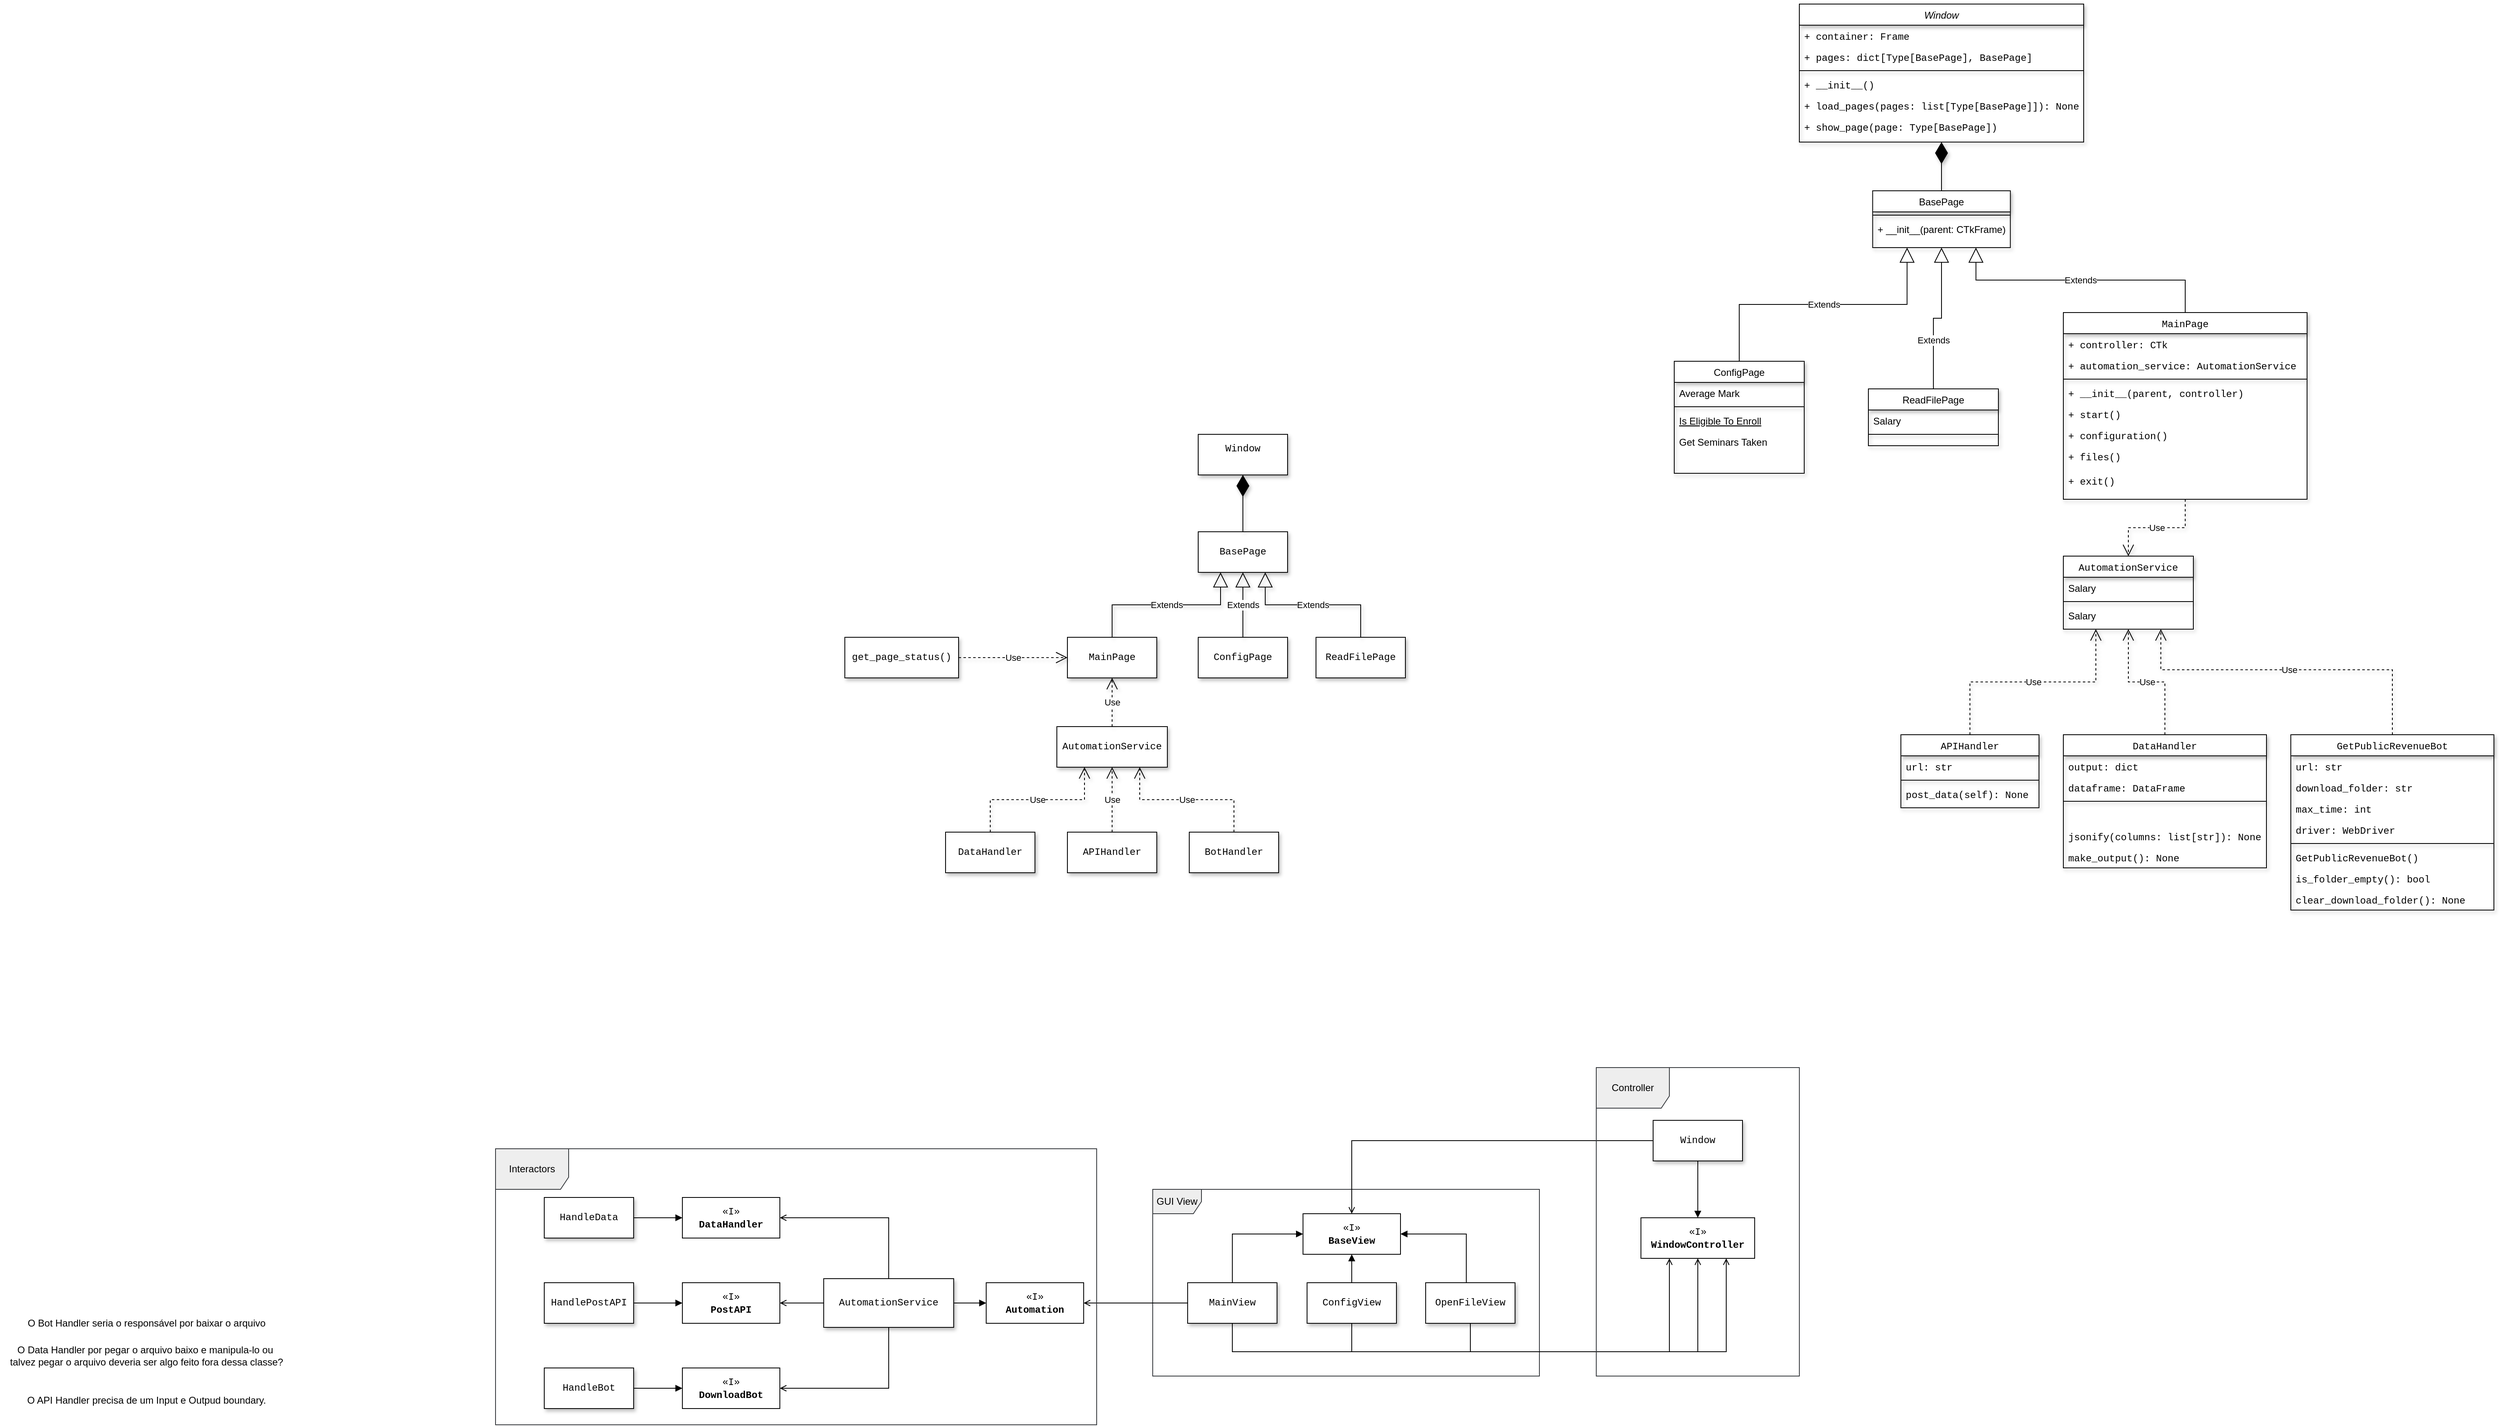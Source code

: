 <mxfile version="24.7.16">
  <diagram id="C5RBs43oDa-KdzZeNtuy" name="Page-1">
    <mxGraphModel dx="4844" dy="1710" grid="1" gridSize="10" guides="1" tooltips="1" connect="1" arrows="1" fold="1" page="1" pageScale="1" pageWidth="827" pageHeight="1169" math="0" shadow="0">
      <root>
        <mxCell id="WIyWlLk6GJQsqaUBKTNV-0" />
        <mxCell id="WIyWlLk6GJQsqaUBKTNV-1" parent="WIyWlLk6GJQsqaUBKTNV-0" />
        <mxCell id="zkfFHV4jXpPFQw0GAbJ--0" value="Window" style="swimlane;fontStyle=2;align=center;verticalAlign=top;childLayout=stackLayout;horizontal=1;startSize=26;horizontalStack=0;resizeParent=1;resizeLast=0;collapsible=1;marginBottom=0;rounded=0;shadow=1;strokeWidth=1;" parent="WIyWlLk6GJQsqaUBKTNV-1" vertex="1">
          <mxGeometry x="1235" y="410" width="350" height="170" as="geometry">
            <mxRectangle x="230" y="140" width="160" height="26" as="alternateBounds" />
          </mxGeometry>
        </mxCell>
        <mxCell id="zkfFHV4jXpPFQw0GAbJ--1" value="+ container: Frame" style="text;align=left;verticalAlign=top;spacingLeft=4;spacingRight=4;overflow=hidden;rotatable=0;points=[[0,0.5],[1,0.5]];portConstraint=eastwest;fontFamily=Courier New;shadow=1;" parent="zkfFHV4jXpPFQw0GAbJ--0" vertex="1">
          <mxGeometry y="26" width="350" height="26" as="geometry" />
        </mxCell>
        <mxCell id="g-zU0oQT_0GEfk-_0RB5-38" value="+ pages: dict[Type[BasePage], BasePage]" style="text;align=left;verticalAlign=top;spacingLeft=4;spacingRight=4;overflow=hidden;rotatable=0;points=[[0,0.5],[1,0.5]];portConstraint=eastwest;fontFamily=Courier New;shadow=1;" parent="zkfFHV4jXpPFQw0GAbJ--0" vertex="1">
          <mxGeometry y="52" width="350" height="26" as="geometry" />
        </mxCell>
        <mxCell id="zkfFHV4jXpPFQw0GAbJ--4" value="" style="line;html=1;strokeWidth=1;align=left;verticalAlign=middle;spacingTop=-1;spacingLeft=3;spacingRight=3;rotatable=0;labelPosition=right;points=[];portConstraint=eastwest;shadow=1;" parent="zkfFHV4jXpPFQw0GAbJ--0" vertex="1">
          <mxGeometry y="78" width="350" height="8" as="geometry" />
        </mxCell>
        <mxCell id="zkfFHV4jXpPFQw0GAbJ--5" value="+ __init__()" style="text;align=left;verticalAlign=top;spacingLeft=4;spacingRight=4;overflow=hidden;rotatable=0;points=[[0,0.5],[1,0.5]];portConstraint=eastwest;fontFamily=Courier New;shadow=1;" parent="zkfFHV4jXpPFQw0GAbJ--0" vertex="1">
          <mxGeometry y="86" width="350" height="26" as="geometry" />
        </mxCell>
        <mxCell id="QHscMvE9-RnjpSWjxgZC-1" value="+ load_pages(pages: list[Type[BasePage]]): None" style="text;align=left;verticalAlign=top;spacingLeft=4;spacingRight=4;overflow=hidden;rotatable=0;points=[[0,0.5],[1,0.5]];portConstraint=eastwest;fontFamily=Courier New;shadow=1;" parent="zkfFHV4jXpPFQw0GAbJ--0" vertex="1">
          <mxGeometry y="112" width="350" height="26" as="geometry" />
        </mxCell>
        <mxCell id="QHscMvE9-RnjpSWjxgZC-0" value="+ show_page(page: Type[BasePage])" style="text;align=left;verticalAlign=top;spacingLeft=4;spacingRight=4;overflow=hidden;rotatable=0;points=[[0,0.5],[1,0.5]];portConstraint=eastwest;fontFamily=Courier New;shadow=1;" parent="zkfFHV4jXpPFQw0GAbJ--0" vertex="1">
          <mxGeometry y="138" width="350" height="26" as="geometry" />
        </mxCell>
        <mxCell id="zkfFHV4jXpPFQw0GAbJ--6" value="ConfigPage" style="swimlane;fontStyle=0;align=center;verticalAlign=top;childLayout=stackLayout;horizontal=1;startSize=26;horizontalStack=0;resizeParent=1;resizeLast=0;collapsible=1;marginBottom=0;rounded=0;shadow=1;strokeWidth=1;" parent="WIyWlLk6GJQsqaUBKTNV-1" vertex="1">
          <mxGeometry x="1081" y="850" width="160" height="138" as="geometry">
            <mxRectangle x="130" y="380" width="160" height="26" as="alternateBounds" />
          </mxGeometry>
        </mxCell>
        <mxCell id="zkfFHV4jXpPFQw0GAbJ--8" value="Average Mark" style="text;align=left;verticalAlign=top;spacingLeft=4;spacingRight=4;overflow=hidden;rotatable=0;points=[[0,0.5],[1,0.5]];portConstraint=eastwest;rounded=0;shadow=1;html=0;" parent="zkfFHV4jXpPFQw0GAbJ--6" vertex="1">
          <mxGeometry y="26" width="160" height="26" as="geometry" />
        </mxCell>
        <mxCell id="zkfFHV4jXpPFQw0GAbJ--9" value="" style="line;html=1;strokeWidth=1;align=left;verticalAlign=middle;spacingTop=-1;spacingLeft=3;spacingRight=3;rotatable=0;labelPosition=right;points=[];portConstraint=eastwest;shadow=1;" parent="zkfFHV4jXpPFQw0GAbJ--6" vertex="1">
          <mxGeometry y="52" width="160" height="8" as="geometry" />
        </mxCell>
        <mxCell id="zkfFHV4jXpPFQw0GAbJ--10" value="Is Eligible To Enroll" style="text;align=left;verticalAlign=top;spacingLeft=4;spacingRight=4;overflow=hidden;rotatable=0;points=[[0,0.5],[1,0.5]];portConstraint=eastwest;fontStyle=4;shadow=1;" parent="zkfFHV4jXpPFQw0GAbJ--6" vertex="1">
          <mxGeometry y="60" width="160" height="26" as="geometry" />
        </mxCell>
        <mxCell id="zkfFHV4jXpPFQw0GAbJ--11" value="Get Seminars Taken" style="text;align=left;verticalAlign=top;spacingLeft=4;spacingRight=4;overflow=hidden;rotatable=0;points=[[0,0.5],[1,0.5]];portConstraint=eastwest;shadow=1;" parent="zkfFHV4jXpPFQw0GAbJ--6" vertex="1">
          <mxGeometry y="86" width="160" height="26" as="geometry" />
        </mxCell>
        <mxCell id="zkfFHV4jXpPFQw0GAbJ--13" value="ReadFilePage" style="swimlane;fontStyle=0;align=center;verticalAlign=top;childLayout=stackLayout;horizontal=1;startSize=26;horizontalStack=0;resizeParent=1;resizeLast=0;collapsible=1;marginBottom=0;rounded=0;shadow=1;strokeWidth=1;" parent="WIyWlLk6GJQsqaUBKTNV-1" vertex="1">
          <mxGeometry x="1320" y="884" width="160" height="70" as="geometry">
            <mxRectangle x="340" y="380" width="170" height="26" as="alternateBounds" />
          </mxGeometry>
        </mxCell>
        <mxCell id="zkfFHV4jXpPFQw0GAbJ--14" value="Salary" style="text;align=left;verticalAlign=top;spacingLeft=4;spacingRight=4;overflow=hidden;rotatable=0;points=[[0,0.5],[1,0.5]];portConstraint=eastwest;shadow=1;" parent="zkfFHV4jXpPFQw0GAbJ--13" vertex="1">
          <mxGeometry y="26" width="160" height="26" as="geometry" />
        </mxCell>
        <mxCell id="zkfFHV4jXpPFQw0GAbJ--15" value="" style="line;html=1;strokeWidth=1;align=left;verticalAlign=middle;spacingTop=-1;spacingLeft=3;spacingRight=3;rotatable=0;labelPosition=right;points=[];portConstraint=eastwest;shadow=1;" parent="zkfFHV4jXpPFQw0GAbJ--13" vertex="1">
          <mxGeometry y="52" width="160" height="8" as="geometry" />
        </mxCell>
        <mxCell id="zkfFHV4jXpPFQw0GAbJ--17" value="MainPage" style="swimlane;fontStyle=0;align=center;verticalAlign=top;childLayout=stackLayout;horizontal=1;startSize=26;horizontalStack=0;resizeParent=1;resizeLast=0;collapsible=1;marginBottom=0;rounded=0;shadow=1;strokeWidth=1;fontFamily=Courier New;" parent="WIyWlLk6GJQsqaUBKTNV-1" vertex="1">
          <mxGeometry x="1560" y="790" width="300" height="230" as="geometry">
            <mxRectangle x="550" y="140" width="160" height="26" as="alternateBounds" />
          </mxGeometry>
        </mxCell>
        <mxCell id="zkfFHV4jXpPFQw0GAbJ--18" value="+ controller: CTk" style="text;align=left;verticalAlign=top;spacingLeft=4;spacingRight=4;overflow=hidden;rotatable=0;points=[[0,0.5],[1,0.5]];portConstraint=eastwest;shadow=1;fontFamily=Courier New;" parent="zkfFHV4jXpPFQw0GAbJ--17" vertex="1">
          <mxGeometry y="26" width="300" height="26" as="geometry" />
        </mxCell>
        <mxCell id="zkfFHV4jXpPFQw0GAbJ--20" value="+ automation_service: AutomationService" style="text;align=left;verticalAlign=top;spacingLeft=4;spacingRight=4;overflow=hidden;rotatable=0;points=[[0,0.5],[1,0.5]];portConstraint=eastwest;rounded=0;shadow=1;html=0;fontFamily=Courier New;" parent="zkfFHV4jXpPFQw0GAbJ--17" vertex="1">
          <mxGeometry y="52" width="300" height="26" as="geometry" />
        </mxCell>
        <mxCell id="zkfFHV4jXpPFQw0GAbJ--23" value="" style="line;html=1;strokeWidth=1;align=left;verticalAlign=middle;spacingTop=-1;spacingLeft=3;spacingRight=3;rotatable=0;labelPosition=right;points=[];portConstraint=eastwest;shadow=1;" parent="zkfFHV4jXpPFQw0GAbJ--17" vertex="1">
          <mxGeometry y="78" width="300" height="8" as="geometry" />
        </mxCell>
        <mxCell id="zkfFHV4jXpPFQw0GAbJ--24" value="+ __init__(parent, controller)" style="text;align=left;verticalAlign=top;spacingLeft=4;spacingRight=4;overflow=hidden;rotatable=0;points=[[0,0.5],[1,0.5]];portConstraint=eastwest;shadow=1;fontFamily=Courier New;" parent="zkfFHV4jXpPFQw0GAbJ--17" vertex="1">
          <mxGeometry y="86" width="300" height="26" as="geometry" />
        </mxCell>
        <mxCell id="zkfFHV4jXpPFQw0GAbJ--25" value="+ start()" style="text;align=left;verticalAlign=top;spacingLeft=4;spacingRight=4;overflow=hidden;rotatable=0;points=[[0,0.5],[1,0.5]];portConstraint=eastwest;shadow=1;fontFamily=Courier New;" parent="zkfFHV4jXpPFQw0GAbJ--17" vertex="1">
          <mxGeometry y="112" width="300" height="26" as="geometry" />
        </mxCell>
        <mxCell id="ytB4MkpsGnKEpf6S8_Jn-2" value="+ configuration()" style="text;align=left;verticalAlign=top;spacingLeft=4;spacingRight=4;overflow=hidden;rotatable=0;points=[[0,0.5],[1,0.5]];portConstraint=eastwest;shadow=1;fontFamily=Courier New;" parent="zkfFHV4jXpPFQw0GAbJ--17" vertex="1">
          <mxGeometry y="138" width="300" height="26" as="geometry" />
        </mxCell>
        <mxCell id="ytB4MkpsGnKEpf6S8_Jn-1" value="+ files()" style="text;align=left;verticalAlign=top;spacingLeft=4;spacingRight=4;overflow=hidden;rotatable=0;points=[[0,0.5],[1,0.5]];portConstraint=eastwest;shadow=1;fontFamily=Courier New;" parent="zkfFHV4jXpPFQw0GAbJ--17" vertex="1">
          <mxGeometry y="164" width="300" height="30" as="geometry" />
        </mxCell>
        <mxCell id="ytB4MkpsGnKEpf6S8_Jn-0" value="+ exit()" style="text;align=left;verticalAlign=top;spacingLeft=4;spacingRight=4;overflow=hidden;rotatable=0;points=[[0,0.5],[1,0.5]];portConstraint=eastwest;shadow=1;fontFamily=Courier New;" parent="zkfFHV4jXpPFQw0GAbJ--17" vertex="1">
          <mxGeometry y="194" width="300" height="26" as="geometry" />
        </mxCell>
        <mxCell id="QHscMvE9-RnjpSWjxgZC-2" value="AutomationService" style="swimlane;fontStyle=0;align=center;verticalAlign=top;childLayout=stackLayout;horizontal=1;startSize=26;horizontalStack=0;resizeParent=1;resizeLast=0;collapsible=1;marginBottom=0;rounded=0;shadow=1;strokeWidth=1;fontFamily=Courier New;" parent="WIyWlLk6GJQsqaUBKTNV-1" vertex="1">
          <mxGeometry x="1560" y="1090" width="160" height="90" as="geometry">
            <mxRectangle x="340" y="380" width="170" height="26" as="alternateBounds" />
          </mxGeometry>
        </mxCell>
        <mxCell id="QHscMvE9-RnjpSWjxgZC-3" value="Salary" style="text;align=left;verticalAlign=top;spacingLeft=4;spacingRight=4;overflow=hidden;rotatable=0;points=[[0,0.5],[1,0.5]];portConstraint=eastwest;shadow=1;" parent="QHscMvE9-RnjpSWjxgZC-2" vertex="1">
          <mxGeometry y="26" width="160" height="26" as="geometry" />
        </mxCell>
        <mxCell id="QHscMvE9-RnjpSWjxgZC-4" value="" style="line;html=1;strokeWidth=1;align=left;verticalAlign=middle;spacingTop=-1;spacingLeft=3;spacingRight=3;rotatable=0;labelPosition=right;points=[];portConstraint=eastwest;shadow=1;" parent="QHscMvE9-RnjpSWjxgZC-2" vertex="1">
          <mxGeometry y="52" width="160" height="8" as="geometry" />
        </mxCell>
        <mxCell id="g-zU0oQT_0GEfk-_0RB5-23" value="Salary" style="text;align=left;verticalAlign=top;spacingLeft=4;spacingRight=4;overflow=hidden;rotatable=0;points=[[0,0.5],[1,0.5]];portConstraint=eastwest;shadow=1;" parent="QHscMvE9-RnjpSWjxgZC-2" vertex="1">
          <mxGeometry y="60" width="160" height="26" as="geometry" />
        </mxCell>
        <mxCell id="QHscMvE9-RnjpSWjxgZC-6" value="DataHandler" style="swimlane;fontStyle=0;align=center;verticalAlign=top;childLayout=stackLayout;horizontal=1;startSize=26;horizontalStack=0;resizeParent=1;resizeLast=0;collapsible=1;marginBottom=0;rounded=0;shadow=1;strokeWidth=1;fontFamily=Courier New;" parent="WIyWlLk6GJQsqaUBKTNV-1" vertex="1">
          <mxGeometry x="1560" y="1310" width="250" height="164" as="geometry">
            <mxRectangle x="550" y="140" width="160" height="26" as="alternateBounds" />
          </mxGeometry>
        </mxCell>
        <mxCell id="QHscMvE9-RnjpSWjxgZC-7" value="output: dict" style="text;align=left;verticalAlign=top;spacingLeft=4;spacingRight=4;overflow=hidden;rotatable=0;points=[[0,0.5],[1,0.5]];portConstraint=eastwest;fontFamily=Courier New;shadow=1;" parent="QHscMvE9-RnjpSWjxgZC-6" vertex="1">
          <mxGeometry y="26" width="250" height="26" as="geometry" />
        </mxCell>
        <mxCell id="QHscMvE9-RnjpSWjxgZC-8" value="dataframe: DataFrame" style="text;align=left;verticalAlign=top;spacingLeft=4;spacingRight=4;overflow=hidden;rotatable=0;points=[[0,0.5],[1,0.5]];portConstraint=eastwest;rounded=0;shadow=1;html=0;fontFamily=Courier New;" parent="QHscMvE9-RnjpSWjxgZC-6" vertex="1">
          <mxGeometry y="52" width="250" height="26" as="geometry" />
        </mxCell>
        <mxCell id="QHscMvE9-RnjpSWjxgZC-12" value="" style="line;html=1;strokeWidth=1;align=left;verticalAlign=middle;spacingTop=-1;spacingLeft=3;spacingRight=3;rotatable=0;labelPosition=right;points=[];portConstraint=eastwest;shadow=1;" parent="QHscMvE9-RnjpSWjxgZC-6" vertex="1">
          <mxGeometry y="78" width="250" height="8" as="geometry" />
        </mxCell>
        <mxCell id="g-zU0oQT_0GEfk-_0RB5-37" style="text;align=left;verticalAlign=top;spacingLeft=4;spacingRight=4;overflow=hidden;rotatable=0;points=[[0,0.5],[1,0.5]];portConstraint=eastwest;fontFamily=Courier New;shadow=1;" parent="QHscMvE9-RnjpSWjxgZC-6" vertex="1">
          <mxGeometry y="86" width="250" height="26" as="geometry" />
        </mxCell>
        <mxCell id="QHscMvE9-RnjpSWjxgZC-13" value="jsonify(columns: list[str]): None" style="text;align=left;verticalAlign=top;spacingLeft=4;spacingRight=4;overflow=hidden;rotatable=0;points=[[0,0.5],[1,0.5]];portConstraint=eastwest;fontFamily=Courier New;shadow=1;" parent="QHscMvE9-RnjpSWjxgZC-6" vertex="1">
          <mxGeometry y="112" width="250" height="26" as="geometry" />
        </mxCell>
        <mxCell id="QHscMvE9-RnjpSWjxgZC-14" value="make_output(): None" style="text;align=left;verticalAlign=top;spacingLeft=4;spacingRight=4;overflow=hidden;rotatable=0;points=[[0,0.5],[1,0.5]];portConstraint=eastwest;fontFamily=Courier New;shadow=1;" parent="QHscMvE9-RnjpSWjxgZC-6" vertex="1">
          <mxGeometry y="138" width="250" height="26" as="geometry" />
        </mxCell>
        <mxCell id="QHscMvE9-RnjpSWjxgZC-15" value="APIHandler" style="swimlane;fontStyle=0;align=center;verticalAlign=top;childLayout=stackLayout;horizontal=1;startSize=26;horizontalStack=0;resizeParent=1;resizeLast=0;collapsible=1;marginBottom=0;rounded=0;shadow=1;strokeWidth=1;fontFamily=Courier New;" parent="WIyWlLk6GJQsqaUBKTNV-1" vertex="1">
          <mxGeometry x="1360" y="1310" width="170" height="90" as="geometry">
            <mxRectangle x="550" y="140" width="160" height="26" as="alternateBounds" />
          </mxGeometry>
        </mxCell>
        <mxCell id="QHscMvE9-RnjpSWjxgZC-16" value="url: str    " style="text;align=left;verticalAlign=top;spacingLeft=4;spacingRight=4;overflow=hidden;rotatable=0;points=[[0,0.5],[1,0.5]];portConstraint=eastwest;fontFamily=Courier New;shadow=1;" parent="QHscMvE9-RnjpSWjxgZC-15" vertex="1">
          <mxGeometry y="26" width="170" height="26" as="geometry" />
        </mxCell>
        <mxCell id="QHscMvE9-RnjpSWjxgZC-21" value="" style="line;html=1;strokeWidth=1;align=left;verticalAlign=middle;spacingTop=-1;spacingLeft=3;spacingRight=3;rotatable=0;labelPosition=right;points=[];portConstraint=eastwest;shadow=1;" parent="QHscMvE9-RnjpSWjxgZC-15" vertex="1">
          <mxGeometry y="52" width="170" height="8" as="geometry" />
        </mxCell>
        <mxCell id="QHscMvE9-RnjpSWjxgZC-22" value="post_data(self): None" style="text;align=left;verticalAlign=top;spacingLeft=4;spacingRight=4;overflow=hidden;rotatable=0;points=[[0,0.5],[1,0.5]];portConstraint=eastwest;fontFamily=Courier New;shadow=1;" parent="QHscMvE9-RnjpSWjxgZC-15" vertex="1">
          <mxGeometry y="60" width="170" height="26" as="geometry" />
        </mxCell>
        <mxCell id="g-zU0oQT_0GEfk-_0RB5-0" value="Window&lt;div&gt;&lt;br&gt;&lt;/div&gt;" style="html=1;whiteSpace=wrap;fontFamily=Courier New;shadow=1;" parent="WIyWlLk6GJQsqaUBKTNV-1" vertex="1">
          <mxGeometry x="495" y="940" width="110" height="50" as="geometry" />
        </mxCell>
        <mxCell id="g-zU0oQT_0GEfk-_0RB5-2" value="BasePage" style="html=1;whiteSpace=wrap;fontFamily=Courier New;shadow=1;" parent="WIyWlLk6GJQsqaUBKTNV-1" vertex="1">
          <mxGeometry x="495" y="1060" width="110" height="50" as="geometry" />
        </mxCell>
        <mxCell id="g-zU0oQT_0GEfk-_0RB5-4" value="MainPage" style="html=1;whiteSpace=wrap;fontFamily=Courier New;shadow=1;" parent="WIyWlLk6GJQsqaUBKTNV-1" vertex="1">
          <mxGeometry x="334" y="1190" width="110" height="50" as="geometry" />
        </mxCell>
        <mxCell id="g-zU0oQT_0GEfk-_0RB5-5" value="ConfigPage" style="html=1;whiteSpace=wrap;fontFamily=Courier New;shadow=1;" parent="WIyWlLk6GJQsqaUBKTNV-1" vertex="1">
          <mxGeometry x="495" y="1190" width="110" height="50" as="geometry" />
        </mxCell>
        <mxCell id="g-zU0oQT_0GEfk-_0RB5-6" value="ReadFilePage" style="html=1;whiteSpace=wrap;fontFamily=Courier New;shadow=1;" parent="WIyWlLk6GJQsqaUBKTNV-1" vertex="1">
          <mxGeometry x="640" y="1190" width="110" height="50" as="geometry" />
        </mxCell>
        <mxCell id="g-zU0oQT_0GEfk-_0RB5-7" value="Extends" style="endArrow=block;endSize=16;endFill=0;html=1;rounded=0;exitX=0.5;exitY=0;exitDx=0;exitDy=0;entryX=0.25;entryY=1;entryDx=0;entryDy=0;edgeStyle=orthogonalEdgeStyle;shadow=1;" parent="WIyWlLk6GJQsqaUBKTNV-1" source="g-zU0oQT_0GEfk-_0RB5-4" target="g-zU0oQT_0GEfk-_0RB5-2" edge="1">
          <mxGeometry width="160" relative="1" as="geometry">
            <mxPoint x="370" y="1320" as="sourcePoint" />
            <mxPoint x="530" y="1320" as="targetPoint" />
          </mxGeometry>
        </mxCell>
        <mxCell id="g-zU0oQT_0GEfk-_0RB5-8" value="Extends" style="endArrow=block;endSize=16;endFill=0;html=1;rounded=0;exitX=0.5;exitY=0;exitDx=0;exitDy=0;entryX=0.5;entryY=1;entryDx=0;entryDy=0;shadow=1;" parent="WIyWlLk6GJQsqaUBKTNV-1" source="g-zU0oQT_0GEfk-_0RB5-5" target="g-zU0oQT_0GEfk-_0RB5-2" edge="1">
          <mxGeometry width="160" relative="1" as="geometry">
            <mxPoint x="399" y="1200" as="sourcePoint" />
            <mxPoint x="538" y="1120" as="targetPoint" />
          </mxGeometry>
        </mxCell>
        <mxCell id="g-zU0oQT_0GEfk-_0RB5-9" value="Extends" style="endArrow=block;endSize=16;endFill=0;html=1;rounded=0;exitX=0.5;exitY=0;exitDx=0;exitDy=0;entryX=0.75;entryY=1;entryDx=0;entryDy=0;edgeStyle=orthogonalEdgeStyle;shadow=1;" parent="WIyWlLk6GJQsqaUBKTNV-1" source="g-zU0oQT_0GEfk-_0RB5-6" target="g-zU0oQT_0GEfk-_0RB5-2" edge="1">
          <mxGeometry width="160" relative="1" as="geometry">
            <mxPoint x="560" y="1200" as="sourcePoint" />
            <mxPoint x="560" y="1120" as="targetPoint" />
          </mxGeometry>
        </mxCell>
        <mxCell id="g-zU0oQT_0GEfk-_0RB5-10" value="" style="endArrow=diamondThin;endFill=1;endSize=24;html=1;rounded=0;exitX=0.5;exitY=0;exitDx=0;exitDy=0;entryX=0.5;entryY=1;entryDx=0;entryDy=0;shadow=1;" parent="WIyWlLk6GJQsqaUBKTNV-1" source="g-zU0oQT_0GEfk-_0RB5-2" target="g-zU0oQT_0GEfk-_0RB5-0" edge="1">
          <mxGeometry width="160" relative="1" as="geometry">
            <mxPoint x="440" y="1070" as="sourcePoint" />
            <mxPoint x="420" y="1020" as="targetPoint" />
          </mxGeometry>
        </mxCell>
        <mxCell id="g-zU0oQT_0GEfk-_0RB5-11" value="AutomationService" style="html=1;whiteSpace=wrap;fontFamily=Courier New;shadow=1;" parent="WIyWlLk6GJQsqaUBKTNV-1" vertex="1">
          <mxGeometry x="321" y="1300" width="136" height="50" as="geometry" />
        </mxCell>
        <mxCell id="g-zU0oQT_0GEfk-_0RB5-12" value="BotHandler" style="html=1;whiteSpace=wrap;fontFamily=Courier New;shadow=1;" parent="WIyWlLk6GJQsqaUBKTNV-1" vertex="1">
          <mxGeometry x="484" y="1430" width="110" height="50" as="geometry" />
        </mxCell>
        <mxCell id="g-zU0oQT_0GEfk-_0RB5-13" value="DataHandler" style="html=1;whiteSpace=wrap;fontFamily=Courier New;shadow=1;" parent="WIyWlLk6GJQsqaUBKTNV-1" vertex="1">
          <mxGeometry x="184" y="1430" width="110" height="50" as="geometry" />
        </mxCell>
        <mxCell id="g-zU0oQT_0GEfk-_0RB5-14" value="APIHandler" style="html=1;whiteSpace=wrap;fontFamily=Courier New;shadow=1;" parent="WIyWlLk6GJQsqaUBKTNV-1" vertex="1">
          <mxGeometry x="334" y="1430" width="110" height="50" as="geometry" />
        </mxCell>
        <mxCell id="g-zU0oQT_0GEfk-_0RB5-15" value="Use" style="endArrow=open;endSize=12;dashed=1;html=1;rounded=0;exitX=0.5;exitY=0;exitDx=0;exitDy=0;entryX=0.25;entryY=1;entryDx=0;entryDy=0;edgeStyle=orthogonalEdgeStyle;shadow=1;" parent="WIyWlLk6GJQsqaUBKTNV-1" source="g-zU0oQT_0GEfk-_0RB5-13" target="g-zU0oQT_0GEfk-_0RB5-11" edge="1">
          <mxGeometry width="160" relative="1" as="geometry">
            <mxPoint x="284" y="1420" as="sourcePoint" />
            <mxPoint x="444" y="1420" as="targetPoint" />
          </mxGeometry>
        </mxCell>
        <mxCell id="g-zU0oQT_0GEfk-_0RB5-16" value="Use" style="endArrow=open;endSize=12;dashed=1;html=1;rounded=0;exitX=0.5;exitY=0;exitDx=0;exitDy=0;entryX=0.5;entryY=1;entryDx=0;entryDy=0;shadow=1;" parent="WIyWlLk6GJQsqaUBKTNV-1" source="g-zU0oQT_0GEfk-_0RB5-14" target="g-zU0oQT_0GEfk-_0RB5-11" edge="1">
          <mxGeometry width="160" relative="1" as="geometry">
            <mxPoint x="249" y="1440" as="sourcePoint" />
            <mxPoint x="399" y="1360" as="targetPoint" />
          </mxGeometry>
        </mxCell>
        <mxCell id="g-zU0oQT_0GEfk-_0RB5-17" value="Use" style="endArrow=open;endSize=12;dashed=1;html=1;rounded=0;exitX=0.5;exitY=0;exitDx=0;exitDy=0;entryX=0.75;entryY=1;entryDx=0;entryDy=0;edgeStyle=orthogonalEdgeStyle;shadow=1;" parent="WIyWlLk6GJQsqaUBKTNV-1" source="g-zU0oQT_0GEfk-_0RB5-12" target="g-zU0oQT_0GEfk-_0RB5-11" edge="1">
          <mxGeometry width="160" relative="1" as="geometry">
            <mxPoint x="399" y="1440" as="sourcePoint" />
            <mxPoint x="399" y="1360" as="targetPoint" />
          </mxGeometry>
        </mxCell>
        <mxCell id="g-zU0oQT_0GEfk-_0RB5-18" value="Use" style="endArrow=open;endSize=12;dashed=1;html=1;rounded=0;exitX=0.5;exitY=0;exitDx=0;exitDy=0;entryX=0.5;entryY=1;entryDx=0;entryDy=0;shadow=1;" parent="WIyWlLk6GJQsqaUBKTNV-1" source="g-zU0oQT_0GEfk-_0RB5-11" target="g-zU0oQT_0GEfk-_0RB5-4" edge="1">
          <mxGeometry width="160" relative="1" as="geometry">
            <mxPoint x="394.64" y="1350" as="sourcePoint" />
            <mxPoint x="394.64" y="1270" as="targetPoint" />
          </mxGeometry>
        </mxCell>
        <mxCell id="g-zU0oQT_0GEfk-_0RB5-19" value="&lt;div&gt;get_page_status()&lt;/div&gt;" style="html=1;whiteSpace=wrap;fontFamily=Courier New;shadow=1;" parent="WIyWlLk6GJQsqaUBKTNV-1" vertex="1">
          <mxGeometry x="60" y="1190" width="140" height="50" as="geometry" />
        </mxCell>
        <mxCell id="g-zU0oQT_0GEfk-_0RB5-20" value="Use" style="endArrow=open;endSize=12;dashed=1;html=1;rounded=0;exitX=1;exitY=0.5;exitDx=0;exitDy=0;entryX=0;entryY=0.5;entryDx=0;entryDy=0;edgeStyle=orthogonalEdgeStyle;shadow=1;" parent="WIyWlLk6GJQsqaUBKTNV-1" source="g-zU0oQT_0GEfk-_0RB5-19" target="g-zU0oQT_0GEfk-_0RB5-4" edge="1">
          <mxGeometry width="160" relative="1" as="geometry">
            <mxPoint x="249" y="1440" as="sourcePoint" />
            <mxPoint x="365" y="1360" as="targetPoint" />
          </mxGeometry>
        </mxCell>
        <mxCell id="g-zU0oQT_0GEfk-_0RB5-24" value="Use" style="endArrow=open;endSize=12;dashed=1;html=1;rounded=0;exitX=0.5;exitY=0;exitDx=0;exitDy=0;entryX=0.25;entryY=1;entryDx=0;entryDy=0;edgeStyle=orthogonalEdgeStyle;shadow=1;" parent="WIyWlLk6GJQsqaUBKTNV-1" source="QHscMvE9-RnjpSWjxgZC-15" target="QHscMvE9-RnjpSWjxgZC-2" edge="1">
          <mxGeometry width="160" relative="1" as="geometry">
            <mxPoint x="1457" y="1082" as="sourcePoint" />
            <mxPoint x="1570" y="1139" as="targetPoint" />
          </mxGeometry>
        </mxCell>
        <mxCell id="g-zU0oQT_0GEfk-_0RB5-25" value="Use" style="endArrow=open;endSize=12;dashed=1;html=1;rounded=0;entryX=0.5;entryY=1;entryDx=0;entryDy=0;edgeStyle=orthogonalEdgeStyle;exitX=0.5;exitY=0;exitDx=0;exitDy=0;shadow=1;" parent="WIyWlLk6GJQsqaUBKTNV-1" source="QHscMvE9-RnjpSWjxgZC-6" target="QHscMvE9-RnjpSWjxgZC-2" edge="1">
          <mxGeometry width="160" relative="1" as="geometry">
            <mxPoint x="1691" y="1310" as="sourcePoint" />
            <mxPoint x="1610" y="1190" as="targetPoint" />
          </mxGeometry>
        </mxCell>
        <mxCell id="g-zU0oQT_0GEfk-_0RB5-26" value="Use" style="endArrow=open;endSize=12;dashed=1;html=1;rounded=0;entryX=0.75;entryY=1;entryDx=0;entryDy=0;edgeStyle=orthogonalEdgeStyle;exitX=0.5;exitY=0;exitDx=0;exitDy=0;shadow=1;" parent="WIyWlLk6GJQsqaUBKTNV-1" source="g-zU0oQT_0GEfk-_0RB5-27" target="QHscMvE9-RnjpSWjxgZC-2" edge="1">
          <mxGeometry width="160" relative="1" as="geometry">
            <mxPoint x="1860" y="1300" as="sourcePoint" />
            <mxPoint x="1650" y="1190" as="targetPoint" />
            <Array as="points">
              <mxPoint x="1965" y="1230" />
              <mxPoint x="1680" y="1230" />
            </Array>
          </mxGeometry>
        </mxCell>
        <mxCell id="g-zU0oQT_0GEfk-_0RB5-27" value="GetPublicRevenueBot" style="swimlane;fontStyle=0;align=center;verticalAlign=top;childLayout=stackLayout;horizontal=1;startSize=26;horizontalStack=0;resizeParent=1;resizeLast=0;collapsible=1;marginBottom=0;rounded=0;shadow=1;strokeWidth=1;fontFamily=Courier New;" parent="WIyWlLk6GJQsqaUBKTNV-1" vertex="1">
          <mxGeometry x="1840" y="1310" width="250" height="216" as="geometry">
            <mxRectangle x="550" y="140" width="160" height="26" as="alternateBounds" />
          </mxGeometry>
        </mxCell>
        <mxCell id="g-zU0oQT_0GEfk-_0RB5-28" value="url: str" style="text;align=left;verticalAlign=top;spacingLeft=4;spacingRight=4;overflow=hidden;rotatable=0;points=[[0,0.5],[1,0.5]];portConstraint=eastwest;fontFamily=Courier New;shadow=1;" parent="g-zU0oQT_0GEfk-_0RB5-27" vertex="1">
          <mxGeometry y="26" width="250" height="26" as="geometry" />
        </mxCell>
        <mxCell id="g-zU0oQT_0GEfk-_0RB5-29" value="download_folder: str" style="text;align=left;verticalAlign=top;spacingLeft=4;spacingRight=4;overflow=hidden;rotatable=0;points=[[0,0.5],[1,0.5]];portConstraint=eastwest;rounded=0;shadow=1;html=0;fontFamily=Courier New;" parent="g-zU0oQT_0GEfk-_0RB5-27" vertex="1">
          <mxGeometry y="52" width="250" height="26" as="geometry" />
        </mxCell>
        <mxCell id="g-zU0oQT_0GEfk-_0RB5-34" value="max_time: int" style="text;align=left;verticalAlign=top;spacingLeft=4;spacingRight=4;overflow=hidden;rotatable=0;points=[[0,0.5],[1,0.5]];portConstraint=eastwest;rounded=0;shadow=1;html=0;fontFamily=Courier New;" parent="g-zU0oQT_0GEfk-_0RB5-27" vertex="1">
          <mxGeometry y="78" width="250" height="26" as="geometry" />
        </mxCell>
        <mxCell id="g-zU0oQT_0GEfk-_0RB5-35" value="driver: WebDriver" style="text;align=left;verticalAlign=top;spacingLeft=4;spacingRight=4;overflow=hidden;rotatable=0;points=[[0,0.5],[1,0.5]];portConstraint=eastwest;rounded=0;shadow=1;html=0;fontFamily=Courier New;" parent="g-zU0oQT_0GEfk-_0RB5-27" vertex="1">
          <mxGeometry y="104" width="250" height="26" as="geometry" />
        </mxCell>
        <mxCell id="g-zU0oQT_0GEfk-_0RB5-30" value="" style="line;html=1;strokeWidth=1;align=left;verticalAlign=middle;spacingTop=-1;spacingLeft=3;spacingRight=3;rotatable=0;labelPosition=right;points=[];portConstraint=eastwest;shadow=1;" parent="g-zU0oQT_0GEfk-_0RB5-27" vertex="1">
          <mxGeometry y="130" width="250" height="8" as="geometry" />
        </mxCell>
        <mxCell id="g-zU0oQT_0GEfk-_0RB5-36" value="GetPublicRevenueBot()" style="text;align=left;verticalAlign=top;spacingLeft=4;spacingRight=4;overflow=hidden;rotatable=0;points=[[0,0.5],[1,0.5]];portConstraint=eastwest;fontFamily=Courier New;shadow=1;" parent="g-zU0oQT_0GEfk-_0RB5-27" vertex="1">
          <mxGeometry y="138" width="250" height="26" as="geometry" />
        </mxCell>
        <mxCell id="g-zU0oQT_0GEfk-_0RB5-31" value="is_folder_empty(): bool" style="text;align=left;verticalAlign=top;spacingLeft=4;spacingRight=4;overflow=hidden;rotatable=0;points=[[0,0.5],[1,0.5]];portConstraint=eastwest;fontFamily=Courier New;shadow=1;" parent="g-zU0oQT_0GEfk-_0RB5-27" vertex="1">
          <mxGeometry y="164" width="250" height="26" as="geometry" />
        </mxCell>
        <mxCell id="g-zU0oQT_0GEfk-_0RB5-32" value="clear_download_folder(): None" style="text;align=left;verticalAlign=top;spacingLeft=4;spacingRight=4;overflow=hidden;rotatable=0;points=[[0,0.5],[1,0.5]];portConstraint=eastwest;fontFamily=Courier New;shadow=1;" parent="g-zU0oQT_0GEfk-_0RB5-27" vertex="1">
          <mxGeometry y="190" width="250" height="26" as="geometry" />
        </mxCell>
        <mxCell id="g-zU0oQT_0GEfk-_0RB5-41" value="BasePage" style="swimlane;fontStyle=0;align=center;verticalAlign=top;childLayout=stackLayout;horizontal=1;startSize=26;horizontalStack=0;resizeParent=1;resizeLast=0;collapsible=1;marginBottom=0;rounded=0;shadow=1;strokeWidth=1;" parent="WIyWlLk6GJQsqaUBKTNV-1" vertex="1">
          <mxGeometry x="1325.25" y="640" width="169.5" height="70" as="geometry">
            <mxRectangle x="340" y="380" width="170" height="26" as="alternateBounds" />
          </mxGeometry>
        </mxCell>
        <mxCell id="g-zU0oQT_0GEfk-_0RB5-43" value="" style="line;html=1;strokeWidth=1;align=left;verticalAlign=middle;spacingTop=-1;spacingLeft=3;spacingRight=3;rotatable=0;labelPosition=right;points=[];portConstraint=eastwest;shadow=1;" parent="g-zU0oQT_0GEfk-_0RB5-41" vertex="1">
          <mxGeometry y="26" width="169.5" height="8" as="geometry" />
        </mxCell>
        <mxCell id="g-zU0oQT_0GEfk-_0RB5-42" value="+ __init__(parent: CTkFrame)" style="text;align=left;verticalAlign=top;spacingLeft=4;spacingRight=4;overflow=hidden;rotatable=0;points=[[0,0.5],[1,0.5]];portConstraint=eastwest;shadow=1;" parent="g-zU0oQT_0GEfk-_0RB5-41" vertex="1">
          <mxGeometry y="34" width="169.5" height="26" as="geometry" />
        </mxCell>
        <mxCell id="g-zU0oQT_0GEfk-_0RB5-44" value="Extends" style="endArrow=block;endSize=16;endFill=0;html=1;rounded=0;exitX=0.5;exitY=0;exitDx=0;exitDy=0;edgeStyle=orthogonalEdgeStyle;entryX=0.25;entryY=1;entryDx=0;entryDy=0;" parent="WIyWlLk6GJQsqaUBKTNV-1" source="zkfFHV4jXpPFQw0GAbJ--6" target="g-zU0oQT_0GEfk-_0RB5-41" edge="1">
          <mxGeometry width="160" relative="1" as="geometry">
            <mxPoint x="1170" y="820" as="sourcePoint" />
            <mxPoint x="1370" y="730" as="targetPoint" />
          </mxGeometry>
        </mxCell>
        <mxCell id="g-zU0oQT_0GEfk-_0RB5-45" value="Extends" style="endArrow=block;endSize=16;endFill=0;html=1;rounded=0;exitX=0.5;exitY=0;exitDx=0;exitDy=0;entryX=0.5;entryY=1;entryDx=0;entryDy=0;edgeStyle=orthogonalEdgeStyle;" parent="WIyWlLk6GJQsqaUBKTNV-1" source="zkfFHV4jXpPFQw0GAbJ--13" target="g-zU0oQT_0GEfk-_0RB5-41" edge="1">
          <mxGeometry x="-0.342" width="160" relative="1" as="geometry">
            <mxPoint x="1171" y="860" as="sourcePoint" />
            <mxPoint x="1380" y="740" as="targetPoint" />
            <mxPoint as="offset" />
          </mxGeometry>
        </mxCell>
        <mxCell id="g-zU0oQT_0GEfk-_0RB5-46" value="Extends" style="endArrow=block;endSize=16;endFill=0;html=1;rounded=0;exitX=0.5;exitY=0;exitDx=0;exitDy=0;entryX=0.75;entryY=1;entryDx=0;entryDy=0;edgeStyle=orthogonalEdgeStyle;" parent="WIyWlLk6GJQsqaUBKTNV-1" source="zkfFHV4jXpPFQw0GAbJ--17" target="g-zU0oQT_0GEfk-_0RB5-41" edge="1">
          <mxGeometry width="160" relative="1" as="geometry">
            <mxPoint x="1410" y="894" as="sourcePoint" />
            <mxPoint x="1420" y="740" as="targetPoint" />
          </mxGeometry>
        </mxCell>
        <mxCell id="g-zU0oQT_0GEfk-_0RB5-47" value="" style="endArrow=diamondThin;endFill=1;endSize=24;html=1;rounded=0;exitX=0.5;exitY=0;exitDx=0;exitDy=0;entryX=0.5;entryY=1;entryDx=0;entryDy=0;shadow=1;" parent="WIyWlLk6GJQsqaUBKTNV-1" source="g-zU0oQT_0GEfk-_0RB5-41" target="zkfFHV4jXpPFQw0GAbJ--0" edge="1">
          <mxGeometry width="160" relative="1" as="geometry">
            <mxPoint x="1230" y="690" as="sourcePoint" />
            <mxPoint x="1230" y="620" as="targetPoint" />
          </mxGeometry>
        </mxCell>
        <mxCell id="ytB4MkpsGnKEpf6S8_Jn-3" value="Use" style="endArrow=open;endSize=12;dashed=1;html=1;rounded=0;exitX=0.5;exitY=1;exitDx=0;exitDy=0;entryX=0.5;entryY=0;entryDx=0;entryDy=0;edgeStyle=orthogonalEdgeStyle;shadow=1;" parent="WIyWlLk6GJQsqaUBKTNV-1" source="zkfFHV4jXpPFQw0GAbJ--17" target="QHscMvE9-RnjpSWjxgZC-2" edge="1">
          <mxGeometry width="160" relative="1" as="geometry">
            <mxPoint x="1320" y="1120" as="sourcePoint" />
            <mxPoint x="1475" y="990" as="targetPoint" />
          </mxGeometry>
        </mxCell>
        <mxCell id="BUmgbFlJVZWhThY6M0bS-0" value="GUI View" style="shape=umlFrame;whiteSpace=wrap;html=1;pointerEvents=0;fillColor=#eeeeee;strokeColor=#36393d;" parent="WIyWlLk6GJQsqaUBKTNV-1" vertex="1">
          <mxGeometry x="439" y="1870" width="476" height="230" as="geometry" />
        </mxCell>
        <mxCell id="BUmgbFlJVZWhThY6M0bS-32" style="edgeStyle=orthogonalEdgeStyle;rounded=0;orthogonalLoop=1;jettySize=auto;html=1;entryX=1;entryY=0.5;entryDx=0;entryDy=0;endArrow=open;endFill=0;" parent="WIyWlLk6GJQsqaUBKTNV-1" source="BUmgbFlJVZWhThY6M0bS-1" target="BUmgbFlJVZWhThY6M0bS-31" edge="1">
          <mxGeometry relative="1" as="geometry" />
        </mxCell>
        <mxCell id="BUmgbFlJVZWhThY6M0bS-49" style="edgeStyle=orthogonalEdgeStyle;rounded=0;orthogonalLoop=1;jettySize=auto;html=1;entryX=0;entryY=0.5;entryDx=0;entryDy=0;endArrow=block;endFill=1;exitX=0.5;exitY=0;exitDx=0;exitDy=0;" parent="WIyWlLk6GJQsqaUBKTNV-1" source="BUmgbFlJVZWhThY6M0bS-1" target="BUmgbFlJVZWhThY6M0bS-37" edge="1">
          <mxGeometry relative="1" as="geometry" />
        </mxCell>
        <mxCell id="-y7j4bohJlfcVcTbCYul-9" style="edgeStyle=orthogonalEdgeStyle;rounded=0;orthogonalLoop=1;jettySize=auto;html=1;entryX=0.75;entryY=1;entryDx=0;entryDy=0;endArrow=open;endFill=0;" edge="1" parent="WIyWlLk6GJQsqaUBKTNV-1" source="BUmgbFlJVZWhThY6M0bS-1" target="-y7j4bohJlfcVcTbCYul-3">
          <mxGeometry relative="1" as="geometry">
            <Array as="points">
              <mxPoint x="537" y="2070" />
              <mxPoint x="1145" y="2070" />
            </Array>
          </mxGeometry>
        </mxCell>
        <mxCell id="BUmgbFlJVZWhThY6M0bS-1" value="MainView" style="html=1;whiteSpace=wrap;fontFamily=Courier New;shadow=1;" parent="WIyWlLk6GJQsqaUBKTNV-1" vertex="1">
          <mxGeometry x="482" y="1985" width="110" height="50" as="geometry" />
        </mxCell>
        <mxCell id="BUmgbFlJVZWhThY6M0bS-50" style="edgeStyle=orthogonalEdgeStyle;rounded=0;orthogonalLoop=1;jettySize=auto;html=1;entryX=0.5;entryY=1;entryDx=0;entryDy=0;endArrow=block;endFill=1;" parent="WIyWlLk6GJQsqaUBKTNV-1" source="BUmgbFlJVZWhThY6M0bS-2" target="BUmgbFlJVZWhThY6M0bS-37" edge="1">
          <mxGeometry relative="1" as="geometry" />
        </mxCell>
        <mxCell id="-y7j4bohJlfcVcTbCYul-10" style="edgeStyle=orthogonalEdgeStyle;rounded=0;orthogonalLoop=1;jettySize=auto;html=1;entryX=0.5;entryY=1;entryDx=0;entryDy=0;endArrow=open;endFill=0;" edge="1" parent="WIyWlLk6GJQsqaUBKTNV-1" source="BUmgbFlJVZWhThY6M0bS-2" target="-y7j4bohJlfcVcTbCYul-3">
          <mxGeometry relative="1" as="geometry">
            <Array as="points">
              <mxPoint x="684" y="2070" />
              <mxPoint x="1110" y="2070" />
            </Array>
          </mxGeometry>
        </mxCell>
        <mxCell id="BUmgbFlJVZWhThY6M0bS-2" value="ConfigView" style="html=1;whiteSpace=wrap;fontFamily=Courier New;shadow=1;" parent="WIyWlLk6GJQsqaUBKTNV-1" vertex="1">
          <mxGeometry x="629" y="1985" width="110" height="50" as="geometry" />
        </mxCell>
        <mxCell id="BUmgbFlJVZWhThY6M0bS-51" style="edgeStyle=orthogonalEdgeStyle;rounded=0;orthogonalLoop=1;jettySize=auto;html=1;entryX=1;entryY=0.5;entryDx=0;entryDy=0;endArrow=block;endFill=1;" parent="WIyWlLk6GJQsqaUBKTNV-1" source="BUmgbFlJVZWhThY6M0bS-3" target="BUmgbFlJVZWhThY6M0bS-37" edge="1">
          <mxGeometry relative="1" as="geometry">
            <Array as="points">
              <mxPoint x="825" y="1925" />
            </Array>
          </mxGeometry>
        </mxCell>
        <mxCell id="-y7j4bohJlfcVcTbCYul-11" style="edgeStyle=orthogonalEdgeStyle;rounded=0;orthogonalLoop=1;jettySize=auto;html=1;entryX=0.25;entryY=1;entryDx=0;entryDy=0;endArrow=open;endFill=0;" edge="1" parent="WIyWlLk6GJQsqaUBKTNV-1" source="BUmgbFlJVZWhThY6M0bS-3" target="-y7j4bohJlfcVcTbCYul-3">
          <mxGeometry relative="1" as="geometry">
            <Array as="points">
              <mxPoint x="830" y="2070" />
              <mxPoint x="1075" y="2070" />
            </Array>
          </mxGeometry>
        </mxCell>
        <mxCell id="BUmgbFlJVZWhThY6M0bS-3" value="OpenFileView" style="html=1;whiteSpace=wrap;fontFamily=Courier New;shadow=1;" parent="WIyWlLk6GJQsqaUBKTNV-1" vertex="1">
          <mxGeometry x="775" y="1985" width="110" height="50" as="geometry" />
        </mxCell>
        <mxCell id="BUmgbFlJVZWhThY6M0bS-6" value="Interactors" style="shape=umlFrame;whiteSpace=wrap;html=1;pointerEvents=0;width=90;height=50;fillColor=#eeeeee;strokeColor=#36393d;" parent="WIyWlLk6GJQsqaUBKTNV-1" vertex="1">
          <mxGeometry x="-370" y="1820" width="740" height="340" as="geometry" />
        </mxCell>
        <mxCell id="BUmgbFlJVZWhThY6M0bS-10" value="AutomationService" style="html=1;whiteSpace=wrap;fontFamily=Courier New;shadow=1;" parent="WIyWlLk6GJQsqaUBKTNV-1" vertex="1">
          <mxGeometry x="34" y="1980" width="160" height="60" as="geometry" />
        </mxCell>
        <mxCell id="BUmgbFlJVZWhThY6M0bS-27" style="edgeStyle=orthogonalEdgeStyle;rounded=0;orthogonalLoop=1;jettySize=auto;html=1;entryX=0;entryY=0.5;entryDx=0;entryDy=0;endArrow=block;endFill=1;" parent="WIyWlLk6GJQsqaUBKTNV-1" source="BUmgbFlJVZWhThY6M0bS-11" target="BUmgbFlJVZWhThY6M0bS-21" edge="1">
          <mxGeometry relative="1" as="geometry">
            <Array as="points" />
          </mxGeometry>
        </mxCell>
        <mxCell id="BUmgbFlJVZWhThY6M0bS-11" value="HandleBot" style="html=1;whiteSpace=wrap;fontFamily=Courier New;shadow=1;" parent="WIyWlLk6GJQsqaUBKTNV-1" vertex="1">
          <mxGeometry x="-310" y="2090" width="110" height="50" as="geometry" />
        </mxCell>
        <mxCell id="BUmgbFlJVZWhThY6M0bS-47" style="edgeStyle=orthogonalEdgeStyle;rounded=0;orthogonalLoop=1;jettySize=auto;html=1;entryX=0;entryY=0.5;entryDx=0;entryDy=0;endArrow=block;endFill=1;" parent="WIyWlLk6GJQsqaUBKTNV-1" source="BUmgbFlJVZWhThY6M0bS-12" target="BUmgbFlJVZWhThY6M0bS-41" edge="1">
          <mxGeometry relative="1" as="geometry" />
        </mxCell>
        <mxCell id="BUmgbFlJVZWhThY6M0bS-12" value="HandleData" style="html=1;whiteSpace=wrap;fontFamily=Courier New;shadow=1;" parent="WIyWlLk6GJQsqaUBKTNV-1" vertex="1">
          <mxGeometry x="-310" y="1880" width="110" height="50" as="geometry" />
        </mxCell>
        <mxCell id="BUmgbFlJVZWhThY6M0bS-46" style="edgeStyle=orthogonalEdgeStyle;rounded=0;orthogonalLoop=1;jettySize=auto;html=1;entryX=0;entryY=0.5;entryDx=0;entryDy=0;endArrow=block;endFill=1;" parent="WIyWlLk6GJQsqaUBKTNV-1" source="BUmgbFlJVZWhThY6M0bS-13" target="BUmgbFlJVZWhThY6M0bS-42" edge="1">
          <mxGeometry relative="1" as="geometry" />
        </mxCell>
        <mxCell id="BUmgbFlJVZWhThY6M0bS-13" value="HandlePostAPI" style="html=1;whiteSpace=wrap;fontFamily=Courier New;shadow=1;" parent="WIyWlLk6GJQsqaUBKTNV-1" vertex="1">
          <mxGeometry x="-310" y="1985" width="110" height="50" as="geometry" />
        </mxCell>
        <mxCell id="BUmgbFlJVZWhThY6M0bS-21" value="&lt;font face=&quot;Courier New&quot;&gt;«I»&lt;br&gt;&lt;b style=&quot;&quot;&gt;DownloadBot&lt;/b&gt;&lt;/font&gt;" style="html=1;whiteSpace=wrap;" parent="WIyWlLk6GJQsqaUBKTNV-1" vertex="1">
          <mxGeometry x="-140" y="2090" width="120" height="50" as="geometry" />
        </mxCell>
        <mxCell id="BUmgbFlJVZWhThY6M0bS-22" value="O Bot Handler seria o responsável por baixar o arquivo" style="text;html=1;align=center;verticalAlign=middle;resizable=0;points=[];autosize=1;strokeColor=none;fillColor=none;" parent="WIyWlLk6GJQsqaUBKTNV-1" vertex="1">
          <mxGeometry x="-960" y="2020" width="320" height="30" as="geometry" />
        </mxCell>
        <mxCell id="BUmgbFlJVZWhThY6M0bS-24" value="O Data Handler por pegar o arquivo baixo e manipula-lo ou&amp;nbsp;&lt;div&gt;talvez pegar o arquivo deveria ser algo feito fora dessa classe?&lt;/div&gt;" style="text;html=1;align=center;verticalAlign=middle;resizable=0;points=[];autosize=1;strokeColor=none;fillColor=none;" parent="WIyWlLk6GJQsqaUBKTNV-1" vertex="1">
          <mxGeometry x="-980" y="2055" width="360" height="40" as="geometry" />
        </mxCell>
        <mxCell id="BUmgbFlJVZWhThY6M0bS-25" value="O API Handler precisa de um Input e Outpud boundary." style="text;html=1;align=center;verticalAlign=middle;resizable=0;points=[];autosize=1;strokeColor=none;fillColor=none;" parent="WIyWlLk6GJQsqaUBKTNV-1" vertex="1">
          <mxGeometry x="-960" y="2115" width="320" height="30" as="geometry" />
        </mxCell>
        <mxCell id="BUmgbFlJVZWhThY6M0bS-31" value="&lt;font face=&quot;Courier New&quot;&gt;«I»&lt;br&gt;&lt;b style=&quot;&quot;&gt;Automation&lt;/b&gt;&lt;/font&gt;" style="html=1;whiteSpace=wrap;" parent="WIyWlLk6GJQsqaUBKTNV-1" vertex="1">
          <mxGeometry x="234" y="1985" width="120" height="50" as="geometry" />
        </mxCell>
        <mxCell id="BUmgbFlJVZWhThY6M0bS-33" style="edgeStyle=orthogonalEdgeStyle;rounded=0;orthogonalLoop=1;jettySize=auto;html=1;entryX=0;entryY=0.5;entryDx=0;entryDy=0;endArrow=block;endFill=1;" parent="WIyWlLk6GJQsqaUBKTNV-1" source="BUmgbFlJVZWhThY6M0bS-10" target="BUmgbFlJVZWhThY6M0bS-31" edge="1">
          <mxGeometry relative="1" as="geometry" />
        </mxCell>
        <mxCell id="BUmgbFlJVZWhThY6M0bS-37" value="&lt;font face=&quot;Courier New&quot;&gt;«I»&lt;br&gt;&lt;b style=&quot;&quot;&gt;BaseView&lt;/b&gt;&lt;/font&gt;" style="html=1;whiteSpace=wrap;" parent="WIyWlLk6GJQsqaUBKTNV-1" vertex="1">
          <mxGeometry x="624" y="1900" width="120" height="50" as="geometry" />
        </mxCell>
        <mxCell id="-y7j4bohJlfcVcTbCYul-5" style="edgeStyle=orthogonalEdgeStyle;rounded=0;orthogonalLoop=1;jettySize=auto;html=1;entryX=0.5;entryY=0;entryDx=0;entryDy=0;endArrow=open;endFill=0;" edge="1" parent="WIyWlLk6GJQsqaUBKTNV-1" source="BUmgbFlJVZWhThY6M0bS-38" target="BUmgbFlJVZWhThY6M0bS-37">
          <mxGeometry relative="1" as="geometry" />
        </mxCell>
        <mxCell id="-y7j4bohJlfcVcTbCYul-12" style="edgeStyle=orthogonalEdgeStyle;rounded=0;orthogonalLoop=1;jettySize=auto;html=1;entryX=0.5;entryY=0;entryDx=0;entryDy=0;endArrow=block;endFill=1;" edge="1" parent="WIyWlLk6GJQsqaUBKTNV-1" source="BUmgbFlJVZWhThY6M0bS-38" target="-y7j4bohJlfcVcTbCYul-3">
          <mxGeometry relative="1" as="geometry" />
        </mxCell>
        <mxCell id="BUmgbFlJVZWhThY6M0bS-38" value="Window" style="html=1;whiteSpace=wrap;fontFamily=Courier New;shadow=1;" parent="WIyWlLk6GJQsqaUBKTNV-1" vertex="1">
          <mxGeometry x="1055" y="1785" width="110" height="50" as="geometry" />
        </mxCell>
        <mxCell id="BUmgbFlJVZWhThY6M0bS-39" value="Controller" style="shape=umlFrame;whiteSpace=wrap;html=1;pointerEvents=0;width=90;height=50;fillColor=#eeeeee;strokeColor=#36393d;" parent="WIyWlLk6GJQsqaUBKTNV-1" vertex="1">
          <mxGeometry x="985" y="1720" width="250" height="380" as="geometry" />
        </mxCell>
        <mxCell id="BUmgbFlJVZWhThY6M0bS-40" style="edgeStyle=orthogonalEdgeStyle;rounded=0;orthogonalLoop=1;jettySize=auto;html=1;entryX=1;entryY=0.5;entryDx=0;entryDy=0;endArrow=open;endFill=0;" parent="WIyWlLk6GJQsqaUBKTNV-1" source="BUmgbFlJVZWhThY6M0bS-10" target="BUmgbFlJVZWhThY6M0bS-21" edge="1">
          <mxGeometry relative="1" as="geometry">
            <Array as="points">
              <mxPoint x="114" y="2115" />
            </Array>
          </mxGeometry>
        </mxCell>
        <mxCell id="BUmgbFlJVZWhThY6M0bS-41" value="&lt;font face=&quot;Courier New&quot;&gt;«I»&lt;br&gt;&lt;b&gt;DataHandler&lt;/b&gt;&lt;/font&gt;" style="html=1;whiteSpace=wrap;" parent="WIyWlLk6GJQsqaUBKTNV-1" vertex="1">
          <mxGeometry x="-140" y="1880" width="120" height="50" as="geometry" />
        </mxCell>
        <mxCell id="BUmgbFlJVZWhThY6M0bS-42" value="&lt;font face=&quot;Courier New&quot;&gt;«I»&lt;br&gt;&lt;b style=&quot;&quot;&gt;PostAPI&lt;/b&gt;&lt;/font&gt;" style="html=1;whiteSpace=wrap;" parent="WIyWlLk6GJQsqaUBKTNV-1" vertex="1">
          <mxGeometry x="-140" y="1985" width="120" height="50" as="geometry" />
        </mxCell>
        <mxCell id="BUmgbFlJVZWhThY6M0bS-44" style="edgeStyle=orthogonalEdgeStyle;rounded=0;orthogonalLoop=1;jettySize=auto;html=1;entryX=1;entryY=0.5;entryDx=0;entryDy=0;endArrow=open;endFill=0;exitX=0;exitY=0.5;exitDx=0;exitDy=0;" parent="WIyWlLk6GJQsqaUBKTNV-1" source="BUmgbFlJVZWhThY6M0bS-10" target="BUmgbFlJVZWhThY6M0bS-42" edge="1">
          <mxGeometry relative="1" as="geometry">
            <mxPoint x="124" y="2050" as="sourcePoint" />
            <mxPoint x="-46" y="2125" as="targetPoint" />
            <Array as="points">
              <mxPoint x="-16" y="2010" />
              <mxPoint x="-16" y="2010" />
            </Array>
          </mxGeometry>
        </mxCell>
        <mxCell id="BUmgbFlJVZWhThY6M0bS-45" style="edgeStyle=orthogonalEdgeStyle;rounded=0;orthogonalLoop=1;jettySize=auto;html=1;entryX=1;entryY=0.5;entryDx=0;entryDy=0;endArrow=open;endFill=0;exitX=0.5;exitY=0;exitDx=0;exitDy=0;" parent="WIyWlLk6GJQsqaUBKTNV-1" source="BUmgbFlJVZWhThY6M0bS-10" target="BUmgbFlJVZWhThY6M0bS-41" edge="1">
          <mxGeometry relative="1" as="geometry">
            <mxPoint x="64" y="1965" as="sourcePoint" />
            <mxPoint x="-26" y="1965" as="targetPoint" />
            <Array as="points">
              <mxPoint x="114" y="1905" />
            </Array>
          </mxGeometry>
        </mxCell>
        <mxCell id="-y7j4bohJlfcVcTbCYul-3" value="&lt;font face=&quot;Courier New&quot;&gt;«I»&lt;br&gt;&lt;b&gt;WindowController&lt;/b&gt;&lt;/font&gt;" style="html=1;whiteSpace=wrap;" vertex="1" parent="WIyWlLk6GJQsqaUBKTNV-1">
          <mxGeometry x="1040" y="1905" width="140" height="50" as="geometry" />
        </mxCell>
      </root>
    </mxGraphModel>
  </diagram>
</mxfile>
